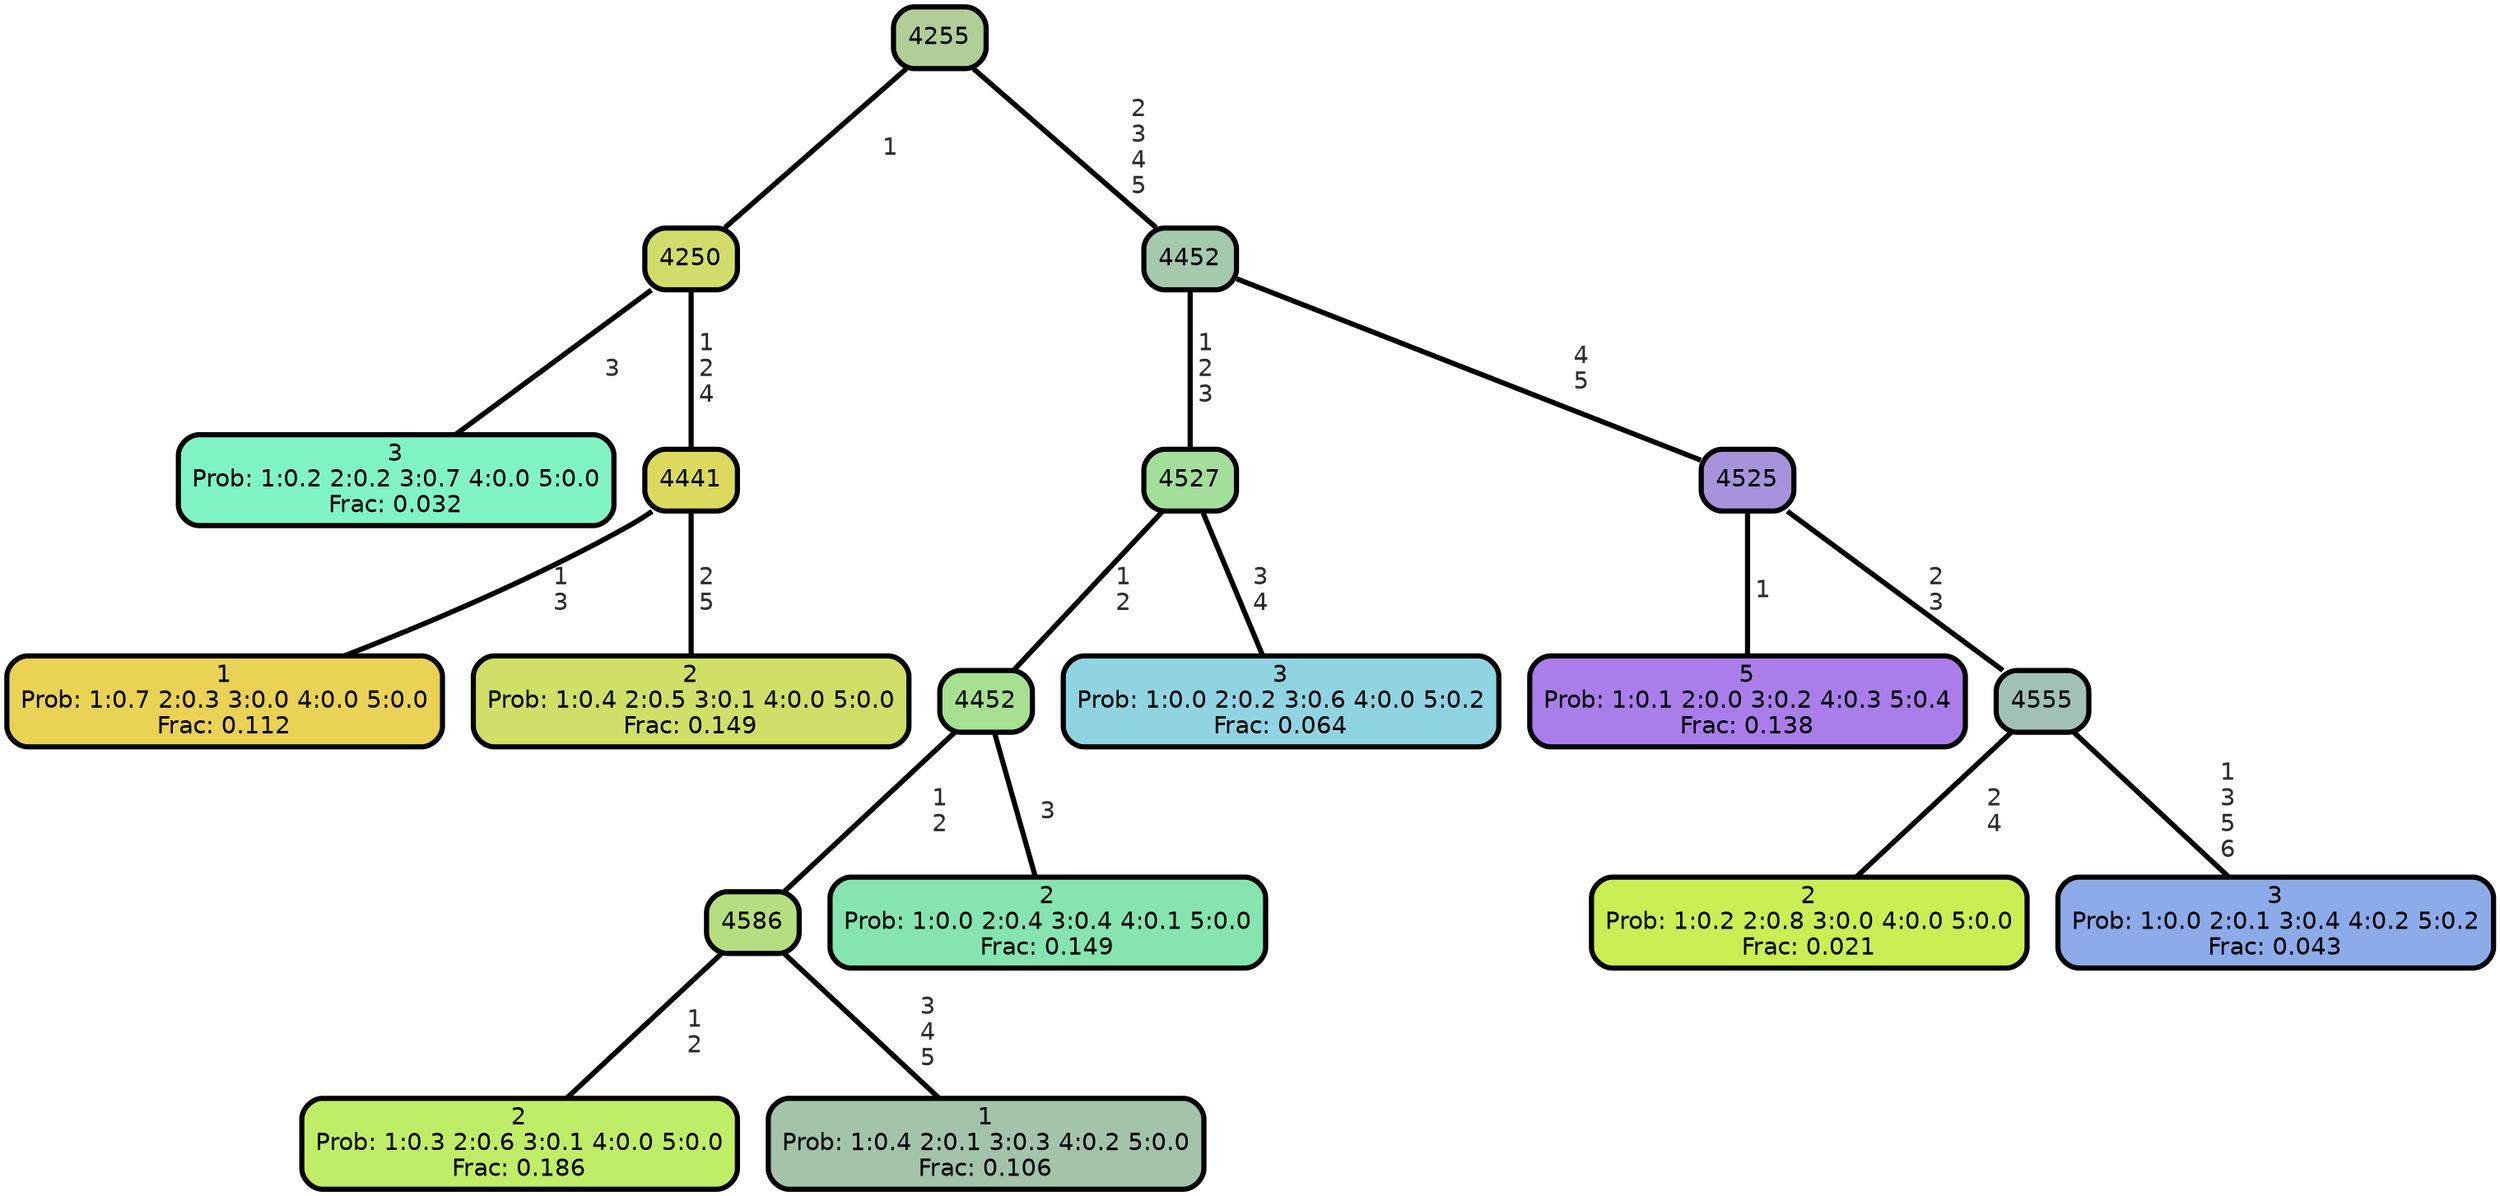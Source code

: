 graph Tree {
node [shape=box, style="filled, rounded",color="black",penwidth="3",fontcolor="black",                 fontname=helvetica] ;
graph [ranksep="0 equally", splines=straight,                 bgcolor=transparent, dpi=200] ;
edge [fontname=helvetica, fontweight=bold,fontcolor=grey14,color=black] ;
0 [label="3
Prob: 1:0.2 2:0.2 3:0.7 4:0.0 5:0.0
Frac: 0.032", fillcolor="#81f4c6"] ;
1 [label="4250", fillcolor="#d2dc6a"] ;
2 [label="1
Prob: 1:0.7 2:0.3 3:0.0 4:0.0 5:0.0
Frac: 0.112", fillcolor="#ead255"] ;
3 [label="4441", fillcolor="#dcd95f"] ;
4 [label="2
Prob: 1:0.4 2:0.5 3:0.1 4:0.0 5:0.0
Frac: 0.149", fillcolor="#d1de67"] ;
5 [label="4255", fillcolor="#b1ce99"] ;
6 [label="2
Prob: 1:0.3 2:0.6 3:0.1 4:0.0 5:0.0
Frac: 0.186", fillcolor="#c0ed68"] ;
7 [label="4586", fillcolor="#b6de80"] ;
8 [label="1
Prob: 1:0.4 2:0.1 3:0.3 4:0.2 5:0.0
Frac: 0.106", fillcolor="#a3c4aa"] ;
9 [label="4452", fillcolor="#a6e090"] ;
10 [label="2
Prob: 1:0.0 2:0.4 3:0.4 4:0.1 5:0.0
Frac: 0.149", fillcolor="#86e4b0"] ;
11 [label="4527", fillcolor="#a3de9a"] ;
12 [label="3
Prob: 1:0.0 2:0.2 3:0.6 4:0.0 5:0.2
Frac: 0.064", fillcolor="#90d4e2"] ;
13 [label="4452", fillcolor="#a4c9ad"] ;
14 [label="5
Prob: 1:0.1 2:0.0 3:0.2 4:0.3 5:0.4
Frac: 0.138", fillcolor="#a97eeb"] ;
15 [label="4525", fillcolor="#a693db"] ;
16 [label="2
Prob: 1:0.2 2:0.8 3:0.0 4:0.0 5:0.0
Frac: 0.021", fillcolor="#c9ef55"] ;
17 [label="4555", fillcolor="#a1c1b8"] ;
18 [label="3
Prob: 1:0.0 2:0.1 3:0.4 4:0.2 5:0.2
Frac: 0.043", fillcolor="#8daae9"] ;
1 -- 0 [label=" 3",penwidth=3] ;
1 -- 3 [label=" 1\n 2\n 4",penwidth=3] ;
3 -- 2 [label=" 1\n 3",penwidth=3] ;
3 -- 4 [label=" 2\n 5",penwidth=3] ;
5 -- 1 [label=" 1",penwidth=3] ;
5 -- 13 [label=" 2\n 3\n 4\n 5",penwidth=3] ;
7 -- 6 [label=" 1\n 2",penwidth=3] ;
7 -- 8 [label=" 3\n 4\n 5",penwidth=3] ;
9 -- 7 [label=" 1\n 2",penwidth=3] ;
9 -- 10 [label=" 3",penwidth=3] ;
11 -- 9 [label=" 1\n 2",penwidth=3] ;
11 -- 12 [label=" 3\n 4",penwidth=3] ;
13 -- 11 [label=" 1\n 2\n 3",penwidth=3] ;
13 -- 15 [label=" 4\n 5",penwidth=3] ;
15 -- 14 [label=" 1",penwidth=3] ;
15 -- 17 [label=" 2\n 3",penwidth=3] ;
17 -- 16 [label=" 2\n 4",penwidth=3] ;
17 -- 18 [label=" 1\n 3\n 5\n 6",penwidth=3] ;
{rank = same;}}